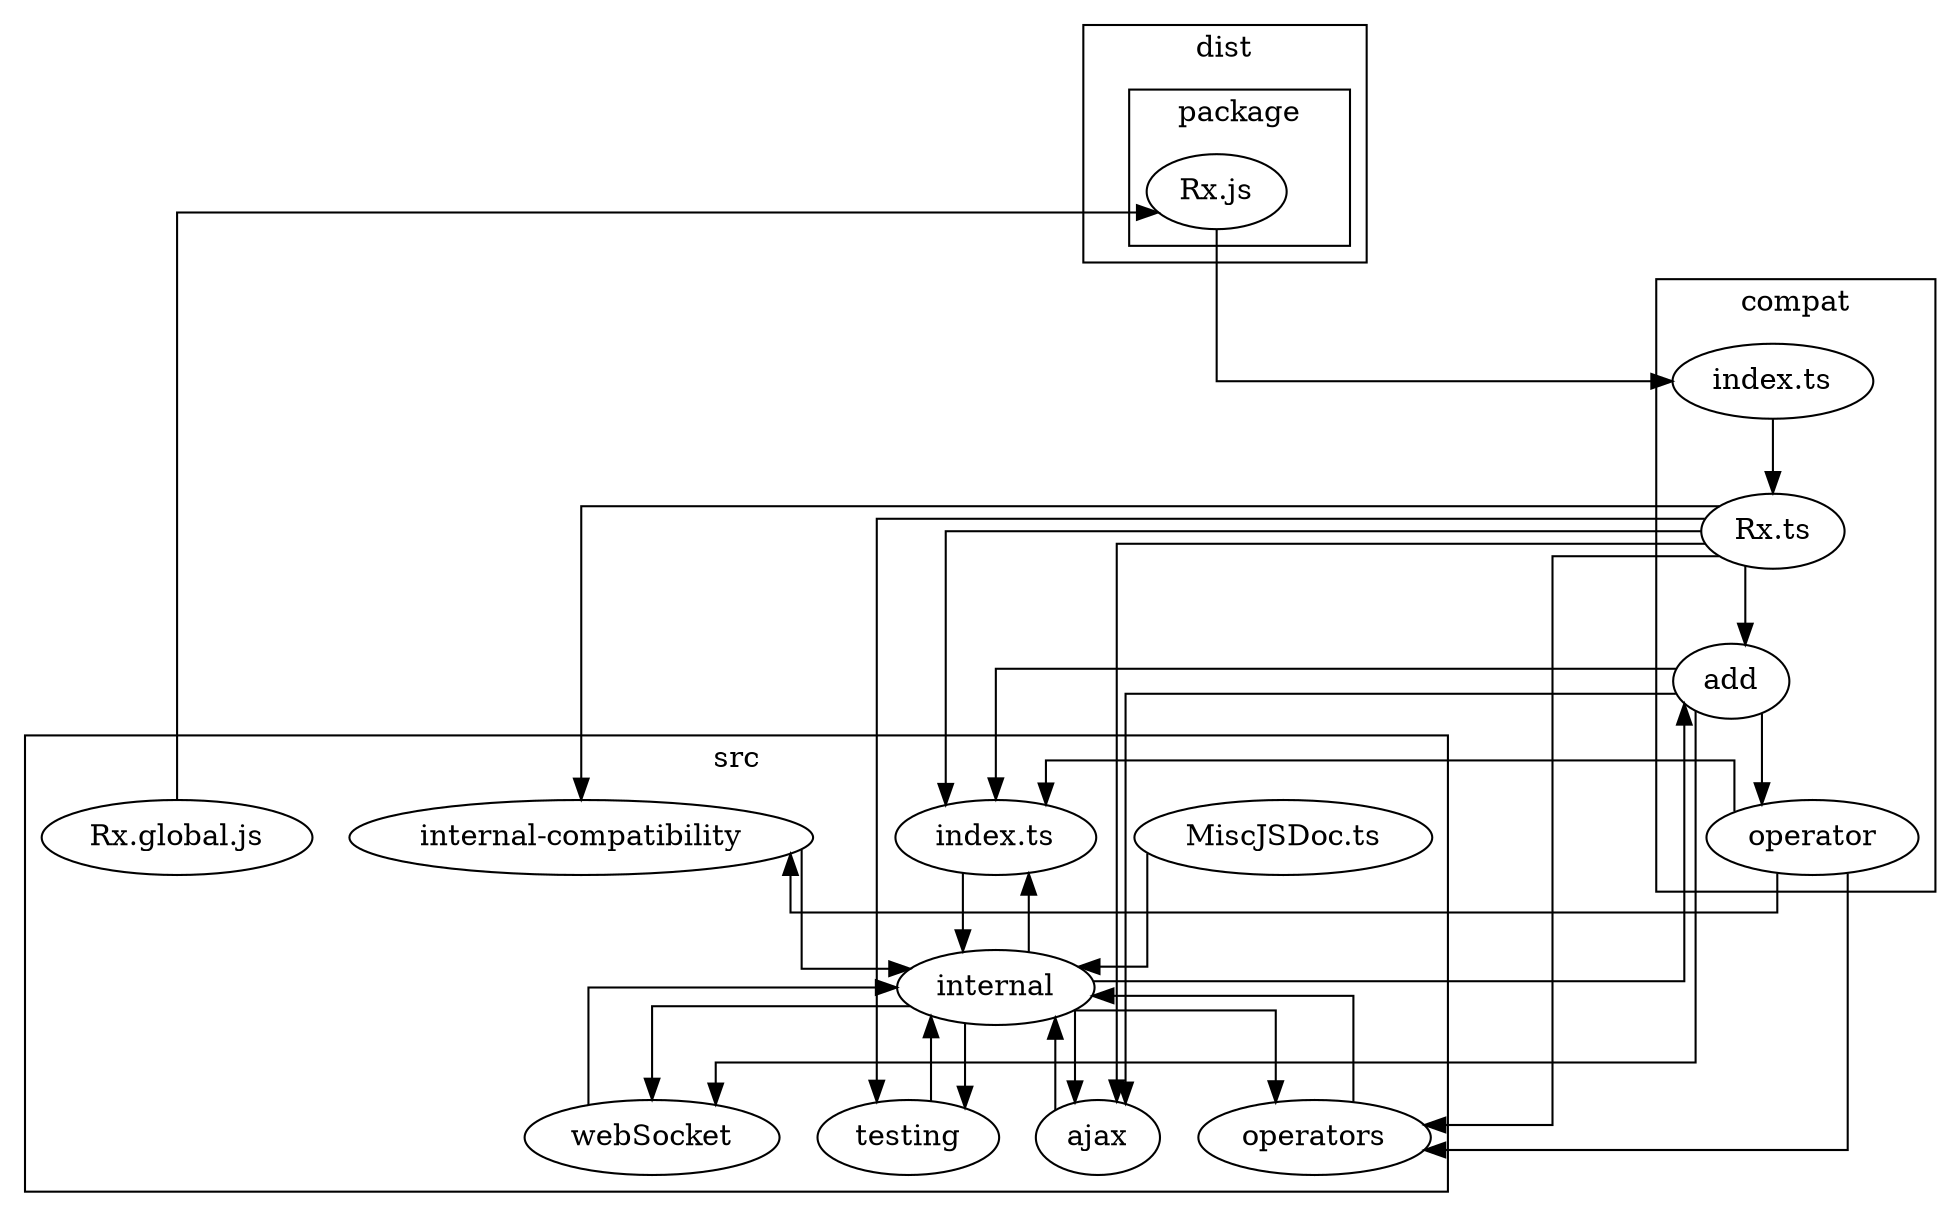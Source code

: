 strict digraph "dependency-cruiser output"{
    splines="ortho"
    
    

    subgraph "cluster_compat" {label="compat" "compat" [width="0.05" shape="point" style="invis"] "compat/Rx.ts" [label="Rx.ts" URL="compat/Rx.ts" ] }
    "compat/Rx.ts" -> "compat/add"
    "compat/Rx.ts" -> "src/index.ts"
    "compat/Rx.ts" -> "src/ajax"
    "compat/Rx.ts" -> "src/internal-compatibility"
    "compat/Rx.ts" -> "src/operators"
    "compat/Rx.ts" -> "src/testing"
    subgraph "cluster_compat" {label="compat" "compat" [width="0.05" shape="point" style="invis"] "compat/add" [label="add" URL="compat/add" ] }
    "compat/add" -> "src/index.ts"
    "compat/add" -> "src/ajax"
    "compat/add" -> "src/webSocket"
    "compat/add" -> "compat/operator"
    subgraph "cluster_compat" {label="compat" "compat" [width="0.05" shape="point" style="invis"] "compat/index.ts" [label="index.ts" URL="compat/index.ts" ] }
    "compat/index.ts" -> "compat/Rx.ts"
    subgraph "cluster_compat" {label="compat" "compat" [width="0.05" shape="point" style="invis"] "compat/operator" [label="operator" URL="compat/operator" ] }
    "compat/operator" -> "src/operators"
    "compat/operator" -> "src/index.ts"
    "compat/operator" -> "src/internal-compatibility"
    subgraph "cluster_dist" {label="dist" "dist" [width="0.05" shape="point" style="invis"] subgraph "cluster_dist/package" {label="package" "dist/package" [width="0.05" shape="point" style="invis"] "dist/package/Rx.js" [label="Rx.js" URL="dist/package/Rx.js" ] } }
    "dist/package/Rx.js" -> "compat/index.ts"
    subgraph "cluster_src" {label="src" "src" [width="0.05" shape="point" style="invis"] "src/MiscJSDoc.ts" [label="MiscJSDoc.ts" URL="src/MiscJSDoc.ts" ] }
    "src/MiscJSDoc.ts" -> "src/internal"
    subgraph "cluster_src" {label="src" "src" [width="0.05" shape="point" style="invis"] "src/Rx.global.js" [label="Rx.global.js" URL="src/Rx.global.js" ] }
    "src/Rx.global.js" -> "dist/package/Rx.js"
    subgraph "cluster_src" {label="src" "src" [width="0.05" shape="point" style="invis"] "src/ajax" [label="ajax" URL="src/ajax" ] }
    "src/ajax" -> "src/internal"
    subgraph "cluster_src" {label="src" "src" [width="0.05" shape="point" style="invis"] "src/index.ts" [label="index.ts" URL="src/index.ts" ] }
    "src/index.ts" -> "src/internal"
    subgraph "cluster_src" {label="src" "src" [width="0.05" shape="point" style="invis"] "src/internal" [label="internal" URL="src/internal" ] }
    "src/internal" -> "compat/add"
    "src/internal" -> "src/ajax"
    "src/internal" -> "src/index.ts"
    "src/internal" -> "src/operators"
    "src/internal" -> "src/testing"
    "src/internal" -> "src/webSocket"
    subgraph "cluster_src" {label="src" "src" [width="0.05" shape="point" style="invis"] "src/internal-compatibility" [label="internal-compatibility" URL="src/internal-compatibility" ] }
    "src/internal-compatibility" -> "src/internal"
    subgraph "cluster_src" {label="src" "src" [width="0.05" shape="point" style="invis"] "src/operators" [label="operators" URL="src/operators" ] }
    "src/operators" -> "src/internal"
    subgraph "cluster_src" {label="src" "src" [width="0.05" shape="point" style="invis"] "src/testing" [label="testing" URL="src/testing" ] }
    "src/testing" -> "src/internal"
    subgraph "cluster_src" {label="src" "src" [width="0.05" shape="point" style="invis"] "src/webSocket" [label="webSocket" URL="src/webSocket" ] }
    "src/webSocket" -> "src/internal"
}

